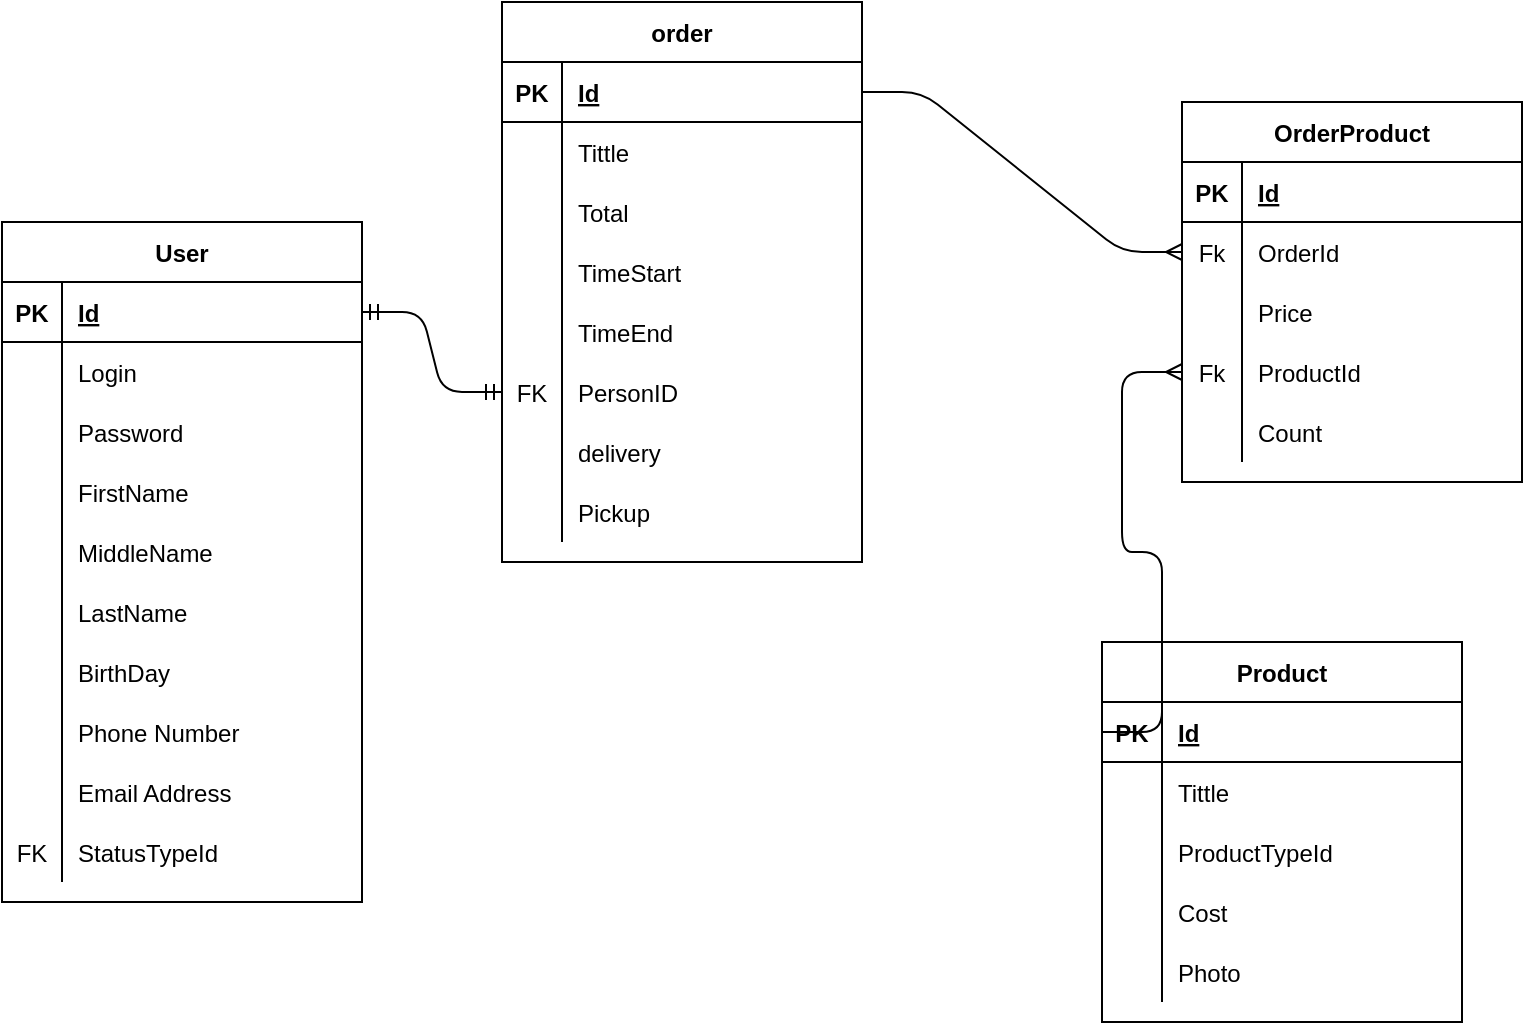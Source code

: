 <mxfile version="14.6.12" type="device"><diagram name="Page-1" id="c4acf3e9-155e-7222-9cf6-157b1a14988f"><mxGraphModel dx="1504" dy="1776" grid="1" gridSize="10" guides="1" tooltips="1" connect="1" arrows="1" fold="1" page="1" pageScale="1" pageWidth="850" pageHeight="1100" background="#ffffff" math="0" shadow="0"><root><mxCell id="0"/><mxCell id="1" parent="0"/><mxCell id="JwwQwf5gm9ooaEHjaJT9-137" value="order" style="shape=table;startSize=30;container=1;collapsible=1;childLayout=tableLayout;fixedRows=1;rowLines=0;fontStyle=1;align=center;resizeLast=1;" parent="1" vertex="1"><mxGeometry x="270" y="-110" width="180" height="280" as="geometry"/></mxCell><mxCell id="JwwQwf5gm9ooaEHjaJT9-138" value="" style="shape=partialRectangle;collapsible=0;dropTarget=0;pointerEvents=0;fillColor=none;top=0;left=0;bottom=1;right=0;points=[[0,0.5],[1,0.5]];portConstraint=eastwest;" parent="JwwQwf5gm9ooaEHjaJT9-137" vertex="1"><mxGeometry y="30" width="180" height="30" as="geometry"/></mxCell><mxCell id="JwwQwf5gm9ooaEHjaJT9-139" value="PK" style="shape=partialRectangle;connectable=0;fillColor=none;top=0;left=0;bottom=0;right=0;fontStyle=1;overflow=hidden;" parent="JwwQwf5gm9ooaEHjaJT9-138" vertex="1"><mxGeometry width="30" height="30" as="geometry"/></mxCell><mxCell id="JwwQwf5gm9ooaEHjaJT9-140" value="Id" style="shape=partialRectangle;connectable=0;fillColor=none;top=0;left=0;bottom=0;right=0;align=left;spacingLeft=6;fontStyle=5;overflow=hidden;" parent="JwwQwf5gm9ooaEHjaJT9-138" vertex="1"><mxGeometry x="30" width="150" height="30" as="geometry"/></mxCell><mxCell id="JwwQwf5gm9ooaEHjaJT9-141" value="" style="shape=partialRectangle;collapsible=0;dropTarget=0;pointerEvents=0;fillColor=none;top=0;left=0;bottom=0;right=0;points=[[0,0.5],[1,0.5]];portConstraint=eastwest;" parent="JwwQwf5gm9ooaEHjaJT9-137" vertex="1"><mxGeometry y="60" width="180" height="30" as="geometry"/></mxCell><mxCell id="JwwQwf5gm9ooaEHjaJT9-142" value="" style="shape=partialRectangle;connectable=0;fillColor=none;top=0;left=0;bottom=0;right=0;editable=1;overflow=hidden;" parent="JwwQwf5gm9ooaEHjaJT9-141" vertex="1"><mxGeometry width="30" height="30" as="geometry"/></mxCell><mxCell id="JwwQwf5gm9ooaEHjaJT9-143" value="Tittle" style="shape=partialRectangle;connectable=0;fillColor=none;top=0;left=0;bottom=0;right=0;align=left;spacingLeft=6;overflow=hidden;" parent="JwwQwf5gm9ooaEHjaJT9-141" vertex="1"><mxGeometry x="30" width="150" height="30" as="geometry"/></mxCell><mxCell id="JwwQwf5gm9ooaEHjaJT9-265" value="" style="shape=partialRectangle;collapsible=0;dropTarget=0;pointerEvents=0;fillColor=none;top=0;left=0;bottom=0;right=0;points=[[0,0.5],[1,0.5]];portConstraint=eastwest;" parent="JwwQwf5gm9ooaEHjaJT9-137" vertex="1"><mxGeometry y="90" width="180" height="30" as="geometry"/></mxCell><mxCell id="JwwQwf5gm9ooaEHjaJT9-266" value="" style="shape=partialRectangle;connectable=0;fillColor=none;top=0;left=0;bottom=0;right=0;editable=1;overflow=hidden;" parent="JwwQwf5gm9ooaEHjaJT9-265" vertex="1"><mxGeometry width="30" height="30" as="geometry"/></mxCell><mxCell id="JwwQwf5gm9ooaEHjaJT9-267" value="Total" style="shape=partialRectangle;connectable=0;fillColor=none;top=0;left=0;bottom=0;right=0;align=left;spacingLeft=6;overflow=hidden;" parent="JwwQwf5gm9ooaEHjaJT9-265" vertex="1"><mxGeometry x="30" width="150" height="30" as="geometry"/></mxCell><mxCell id="JwwQwf5gm9ooaEHjaJT9-274" value="" style="shape=partialRectangle;collapsible=0;dropTarget=0;pointerEvents=0;fillColor=none;top=0;left=0;bottom=0;right=0;points=[[0,0.5],[1,0.5]];portConstraint=eastwest;" parent="JwwQwf5gm9ooaEHjaJT9-137" vertex="1"><mxGeometry y="120" width="180" height="30" as="geometry"/></mxCell><mxCell id="JwwQwf5gm9ooaEHjaJT9-275" value="" style="shape=partialRectangle;connectable=0;fillColor=none;top=0;left=0;bottom=0;right=0;editable=1;overflow=hidden;" parent="JwwQwf5gm9ooaEHjaJT9-274" vertex="1"><mxGeometry width="30" height="30" as="geometry"/></mxCell><mxCell id="JwwQwf5gm9ooaEHjaJT9-276" value="TimeStart" style="shape=partialRectangle;connectable=0;fillColor=none;top=0;left=0;bottom=0;right=0;align=left;spacingLeft=6;overflow=hidden;" parent="JwwQwf5gm9ooaEHjaJT9-274" vertex="1"><mxGeometry x="30" width="150" height="30" as="geometry"/></mxCell><mxCell id="JwwQwf5gm9ooaEHjaJT9-277" value="" style="shape=partialRectangle;collapsible=0;dropTarget=0;pointerEvents=0;fillColor=none;top=0;left=0;bottom=0;right=0;points=[[0,0.5],[1,0.5]];portConstraint=eastwest;" parent="JwwQwf5gm9ooaEHjaJT9-137" vertex="1"><mxGeometry y="150" width="180" height="30" as="geometry"/></mxCell><mxCell id="JwwQwf5gm9ooaEHjaJT9-278" value="" style="shape=partialRectangle;connectable=0;fillColor=none;top=0;left=0;bottom=0;right=0;editable=1;overflow=hidden;" parent="JwwQwf5gm9ooaEHjaJT9-277" vertex="1"><mxGeometry width="30" height="30" as="geometry"/></mxCell><mxCell id="JwwQwf5gm9ooaEHjaJT9-279" value="TimeEnd" style="shape=partialRectangle;connectable=0;fillColor=none;top=0;left=0;bottom=0;right=0;align=left;spacingLeft=6;overflow=hidden;" parent="JwwQwf5gm9ooaEHjaJT9-277" vertex="1"><mxGeometry x="30" width="150" height="30" as="geometry"/></mxCell><mxCell id="JwwQwf5gm9ooaEHjaJT9-283" value="" style="shape=partialRectangle;collapsible=0;dropTarget=0;pointerEvents=0;fillColor=none;top=0;left=0;bottom=0;right=0;points=[[0,0.5],[1,0.5]];portConstraint=eastwest;" parent="JwwQwf5gm9ooaEHjaJT9-137" vertex="1"><mxGeometry y="180" width="180" height="30" as="geometry"/></mxCell><mxCell id="JwwQwf5gm9ooaEHjaJT9-284" value="FK" style="shape=partialRectangle;connectable=0;fillColor=none;top=0;left=0;bottom=0;right=0;editable=1;overflow=hidden;" parent="JwwQwf5gm9ooaEHjaJT9-283" vertex="1"><mxGeometry width="30" height="30" as="geometry"/></mxCell><mxCell id="JwwQwf5gm9ooaEHjaJT9-285" value="PersonID" style="shape=partialRectangle;connectable=0;fillColor=none;top=0;left=0;bottom=0;right=0;align=left;spacingLeft=6;overflow=hidden;" parent="JwwQwf5gm9ooaEHjaJT9-283" vertex="1"><mxGeometry x="30" width="150" height="30" as="geometry"/></mxCell><mxCell id="JwwQwf5gm9ooaEHjaJT9-433" value="" style="shape=partialRectangle;collapsible=0;dropTarget=0;pointerEvents=0;fillColor=none;top=0;left=0;bottom=0;right=0;points=[[0,0.5],[1,0.5]];portConstraint=eastwest;" parent="JwwQwf5gm9ooaEHjaJT9-137" vertex="1"><mxGeometry y="210" width="180" height="30" as="geometry"/></mxCell><mxCell id="JwwQwf5gm9ooaEHjaJT9-434" value="" style="shape=partialRectangle;connectable=0;fillColor=none;top=0;left=0;bottom=0;right=0;editable=1;overflow=hidden;" parent="JwwQwf5gm9ooaEHjaJT9-433" vertex="1"><mxGeometry width="30" height="30" as="geometry"/></mxCell><mxCell id="JwwQwf5gm9ooaEHjaJT9-435" value="delivery" style="shape=partialRectangle;connectable=0;fillColor=none;top=0;left=0;bottom=0;right=0;align=left;spacingLeft=6;overflow=hidden;" parent="JwwQwf5gm9ooaEHjaJT9-433" vertex="1"><mxGeometry x="30" width="150" height="30" as="geometry"/></mxCell><mxCell id="JwwQwf5gm9ooaEHjaJT9-436" value="" style="shape=partialRectangle;collapsible=0;dropTarget=0;pointerEvents=0;fillColor=none;top=0;left=0;bottom=0;right=0;points=[[0,0.5],[1,0.5]];portConstraint=eastwest;" parent="JwwQwf5gm9ooaEHjaJT9-137" vertex="1"><mxGeometry y="240" width="180" height="30" as="geometry"/></mxCell><mxCell id="JwwQwf5gm9ooaEHjaJT9-437" value="" style="shape=partialRectangle;connectable=0;fillColor=none;top=0;left=0;bottom=0;right=0;editable=1;overflow=hidden;" parent="JwwQwf5gm9ooaEHjaJT9-436" vertex="1"><mxGeometry width="30" height="30" as="geometry"/></mxCell><mxCell id="JwwQwf5gm9ooaEHjaJT9-438" value="Pickup" style="shape=partialRectangle;connectable=0;fillColor=none;top=0;left=0;bottom=0;right=0;align=left;spacingLeft=6;overflow=hidden;" parent="JwwQwf5gm9ooaEHjaJT9-436" vertex="1"><mxGeometry x="30" width="150" height="30" as="geometry"/></mxCell><mxCell id="JwwQwf5gm9ooaEHjaJT9-150" value="User" style="shape=table;startSize=30;container=1;collapsible=1;childLayout=tableLayout;fixedRows=1;rowLines=0;fontStyle=1;align=center;resizeLast=1;" parent="1" vertex="1"><mxGeometry x="20" width="180" height="340" as="geometry"/></mxCell><mxCell id="JwwQwf5gm9ooaEHjaJT9-151" value="" style="shape=partialRectangle;collapsible=0;dropTarget=0;pointerEvents=0;fillColor=none;top=0;left=0;bottom=1;right=0;points=[[0,0.5],[1,0.5]];portConstraint=eastwest;" parent="JwwQwf5gm9ooaEHjaJT9-150" vertex="1"><mxGeometry y="30" width="180" height="30" as="geometry"/></mxCell><mxCell id="JwwQwf5gm9ooaEHjaJT9-152" value="PK" style="shape=partialRectangle;connectable=0;fillColor=none;top=0;left=0;bottom=0;right=0;fontStyle=1;overflow=hidden;" parent="JwwQwf5gm9ooaEHjaJT9-151" vertex="1"><mxGeometry width="30" height="30" as="geometry"/></mxCell><mxCell id="JwwQwf5gm9ooaEHjaJT9-153" value="Id" style="shape=partialRectangle;connectable=0;fillColor=none;top=0;left=0;bottom=0;right=0;align=left;spacingLeft=6;fontStyle=5;overflow=hidden;" parent="JwwQwf5gm9ooaEHjaJT9-151" vertex="1"><mxGeometry x="30" width="150" height="30" as="geometry"/></mxCell><mxCell id="JwwQwf5gm9ooaEHjaJT9-154" value="" style="shape=partialRectangle;collapsible=0;dropTarget=0;pointerEvents=0;fillColor=none;top=0;left=0;bottom=0;right=0;points=[[0,0.5],[1,0.5]];portConstraint=eastwest;" parent="JwwQwf5gm9ooaEHjaJT9-150" vertex="1"><mxGeometry y="60" width="180" height="30" as="geometry"/></mxCell><mxCell id="JwwQwf5gm9ooaEHjaJT9-155" value="" style="shape=partialRectangle;connectable=0;fillColor=none;top=0;left=0;bottom=0;right=0;editable=1;overflow=hidden;" parent="JwwQwf5gm9ooaEHjaJT9-154" vertex="1"><mxGeometry width="30" height="30" as="geometry"/></mxCell><mxCell id="JwwQwf5gm9ooaEHjaJT9-156" value="Login" style="shape=partialRectangle;connectable=0;fillColor=none;top=0;left=0;bottom=0;right=0;align=left;spacingLeft=6;overflow=hidden;" parent="JwwQwf5gm9ooaEHjaJT9-154" vertex="1"><mxGeometry x="30" width="150" height="30" as="geometry"/></mxCell><mxCell id="JwwQwf5gm9ooaEHjaJT9-157" value="" style="shape=partialRectangle;collapsible=0;dropTarget=0;pointerEvents=0;fillColor=none;top=0;left=0;bottom=0;right=0;points=[[0,0.5],[1,0.5]];portConstraint=eastwest;" parent="JwwQwf5gm9ooaEHjaJT9-150" vertex="1"><mxGeometry y="90" width="180" height="30" as="geometry"/></mxCell><mxCell id="JwwQwf5gm9ooaEHjaJT9-158" value="" style="shape=partialRectangle;connectable=0;fillColor=none;top=0;left=0;bottom=0;right=0;editable=1;overflow=hidden;" parent="JwwQwf5gm9ooaEHjaJT9-157" vertex="1"><mxGeometry width="30" height="30" as="geometry"/></mxCell><mxCell id="JwwQwf5gm9ooaEHjaJT9-159" value="Password" style="shape=partialRectangle;connectable=0;fillColor=none;top=0;left=0;bottom=0;right=0;align=left;spacingLeft=6;overflow=hidden;" parent="JwwQwf5gm9ooaEHjaJT9-157" vertex="1"><mxGeometry x="30" width="150" height="30" as="geometry"/></mxCell><mxCell id="JwwQwf5gm9ooaEHjaJT9-160" value="" style="shape=partialRectangle;collapsible=0;dropTarget=0;pointerEvents=0;fillColor=none;top=0;left=0;bottom=0;right=0;points=[[0,0.5],[1,0.5]];portConstraint=eastwest;" parent="JwwQwf5gm9ooaEHjaJT9-150" vertex="1"><mxGeometry y="120" width="180" height="30" as="geometry"/></mxCell><mxCell id="JwwQwf5gm9ooaEHjaJT9-161" value="" style="shape=partialRectangle;connectable=0;fillColor=none;top=0;left=0;bottom=0;right=0;editable=1;overflow=hidden;" parent="JwwQwf5gm9ooaEHjaJT9-160" vertex="1"><mxGeometry width="30" height="30" as="geometry"/></mxCell><mxCell id="JwwQwf5gm9ooaEHjaJT9-162" value="FirstName" style="shape=partialRectangle;connectable=0;fillColor=none;top=0;left=0;bottom=0;right=0;align=left;spacingLeft=6;overflow=hidden;" parent="JwwQwf5gm9ooaEHjaJT9-160" vertex="1"><mxGeometry x="30" width="150" height="30" as="geometry"/></mxCell><mxCell id="JwwQwf5gm9ooaEHjaJT9-410" value="" style="shape=partialRectangle;collapsible=0;dropTarget=0;pointerEvents=0;fillColor=none;top=0;left=0;bottom=0;right=0;points=[[0,0.5],[1,0.5]];portConstraint=eastwest;" parent="JwwQwf5gm9ooaEHjaJT9-150" vertex="1"><mxGeometry y="150" width="180" height="30" as="geometry"/></mxCell><mxCell id="JwwQwf5gm9ooaEHjaJT9-411" value="" style="shape=partialRectangle;connectable=0;fillColor=none;top=0;left=0;bottom=0;right=0;editable=1;overflow=hidden;" parent="JwwQwf5gm9ooaEHjaJT9-410" vertex="1"><mxGeometry width="30" height="30" as="geometry"/></mxCell><mxCell id="JwwQwf5gm9ooaEHjaJT9-412" value="MiddleName" style="shape=partialRectangle;connectable=0;fillColor=none;top=0;left=0;bottom=0;right=0;align=left;spacingLeft=6;overflow=hidden;" parent="JwwQwf5gm9ooaEHjaJT9-410" vertex="1"><mxGeometry x="30" width="150" height="30" as="geometry"/></mxCell><mxCell id="JwwQwf5gm9ooaEHjaJT9-413" value="" style="shape=partialRectangle;collapsible=0;dropTarget=0;pointerEvents=0;fillColor=none;top=0;left=0;bottom=0;right=0;points=[[0,0.5],[1,0.5]];portConstraint=eastwest;" parent="JwwQwf5gm9ooaEHjaJT9-150" vertex="1"><mxGeometry y="180" width="180" height="30" as="geometry"/></mxCell><mxCell id="JwwQwf5gm9ooaEHjaJT9-414" value="" style="shape=partialRectangle;connectable=0;fillColor=none;top=0;left=0;bottom=0;right=0;editable=1;overflow=hidden;" parent="JwwQwf5gm9ooaEHjaJT9-413" vertex="1"><mxGeometry width="30" height="30" as="geometry"/></mxCell><mxCell id="JwwQwf5gm9ooaEHjaJT9-415" value="LastName" style="shape=partialRectangle;connectable=0;fillColor=none;top=0;left=0;bottom=0;right=0;align=left;spacingLeft=6;overflow=hidden;" parent="JwwQwf5gm9ooaEHjaJT9-413" vertex="1"><mxGeometry x="30" width="150" height="30" as="geometry"/></mxCell><mxCell id="JwwQwf5gm9ooaEHjaJT9-163" value="" style="shape=partialRectangle;collapsible=0;dropTarget=0;pointerEvents=0;fillColor=none;top=0;left=0;bottom=0;right=0;points=[[0,0.5],[1,0.5]];portConstraint=eastwest;" parent="JwwQwf5gm9ooaEHjaJT9-150" vertex="1"><mxGeometry y="210" width="180" height="30" as="geometry"/></mxCell><mxCell id="JwwQwf5gm9ooaEHjaJT9-164" value="" style="shape=partialRectangle;connectable=0;fillColor=none;top=0;left=0;bottom=0;right=0;editable=1;overflow=hidden;" parent="JwwQwf5gm9ooaEHjaJT9-163" vertex="1"><mxGeometry width="30" height="30" as="geometry"/></mxCell><mxCell id="JwwQwf5gm9ooaEHjaJT9-165" value="BirthDay" style="shape=partialRectangle;connectable=0;fillColor=none;top=0;left=0;bottom=0;right=0;align=left;spacingLeft=6;overflow=hidden;" parent="JwwQwf5gm9ooaEHjaJT9-163" vertex="1"><mxGeometry x="30" width="150" height="30" as="geometry"/></mxCell><mxCell id="JwwQwf5gm9ooaEHjaJT9-169" value="" style="shape=partialRectangle;collapsible=0;dropTarget=0;pointerEvents=0;fillColor=none;top=0;left=0;bottom=0;right=0;points=[[0,0.5],[1,0.5]];portConstraint=eastwest;" parent="JwwQwf5gm9ooaEHjaJT9-150" vertex="1"><mxGeometry y="240" width="180" height="30" as="geometry"/></mxCell><mxCell id="JwwQwf5gm9ooaEHjaJT9-170" value="" style="shape=partialRectangle;connectable=0;fillColor=none;top=0;left=0;bottom=0;right=0;editable=1;overflow=hidden;" parent="JwwQwf5gm9ooaEHjaJT9-169" vertex="1"><mxGeometry width="30" height="30" as="geometry"/></mxCell><mxCell id="JwwQwf5gm9ooaEHjaJT9-171" value="Phone Number" style="shape=partialRectangle;connectable=0;fillColor=none;top=0;left=0;bottom=0;right=0;align=left;spacingLeft=6;overflow=hidden;" parent="JwwQwf5gm9ooaEHjaJT9-169" vertex="1"><mxGeometry x="30" width="150" height="30" as="geometry"/></mxCell><mxCell id="JwwQwf5gm9ooaEHjaJT9-172" value="" style="shape=partialRectangle;collapsible=0;dropTarget=0;pointerEvents=0;fillColor=none;top=0;left=0;bottom=0;right=0;points=[[0,0.5],[1,0.5]];portConstraint=eastwest;" parent="JwwQwf5gm9ooaEHjaJT9-150" vertex="1"><mxGeometry y="270" width="180" height="30" as="geometry"/></mxCell><mxCell id="JwwQwf5gm9ooaEHjaJT9-173" value="" style="shape=partialRectangle;connectable=0;fillColor=none;top=0;left=0;bottom=0;right=0;editable=1;overflow=hidden;" parent="JwwQwf5gm9ooaEHjaJT9-172" vertex="1"><mxGeometry width="30" height="30" as="geometry"/></mxCell><mxCell id="JwwQwf5gm9ooaEHjaJT9-174" value="Email Address" style="shape=partialRectangle;connectable=0;fillColor=none;top=0;left=0;bottom=0;right=0;align=left;spacingLeft=6;overflow=hidden;" parent="JwwQwf5gm9ooaEHjaJT9-172" vertex="1"><mxGeometry x="30" width="150" height="30" as="geometry"/></mxCell><mxCell id="JwwQwf5gm9ooaEHjaJT9-247" value="" style="shape=partialRectangle;collapsible=0;dropTarget=0;pointerEvents=0;fillColor=none;top=0;left=0;bottom=0;right=0;points=[[0,0.5],[1,0.5]];portConstraint=eastwest;" parent="JwwQwf5gm9ooaEHjaJT9-150" vertex="1"><mxGeometry y="300" width="180" height="30" as="geometry"/></mxCell><mxCell id="JwwQwf5gm9ooaEHjaJT9-248" value="FK" style="shape=partialRectangle;connectable=0;fillColor=none;top=0;left=0;bottom=0;right=0;editable=1;overflow=hidden;" parent="JwwQwf5gm9ooaEHjaJT9-247" vertex="1"><mxGeometry width="30" height="30" as="geometry"/></mxCell><mxCell id="JwwQwf5gm9ooaEHjaJT9-249" value="StatusTypeId" style="shape=partialRectangle;connectable=0;fillColor=none;top=0;left=0;bottom=0;right=0;align=left;spacingLeft=6;overflow=hidden;" parent="JwwQwf5gm9ooaEHjaJT9-247" vertex="1"><mxGeometry x="30" width="150" height="30" as="geometry"/></mxCell><mxCell id="JwwQwf5gm9ooaEHjaJT9-286" value="" style="edgeStyle=entityRelationEdgeStyle;fontSize=12;html=1;endArrow=ERmandOne;startArrow=ERmandOne;exitX=1;exitY=0.5;exitDx=0;exitDy=0;entryX=0;entryY=0.5;entryDx=0;entryDy=0;" parent="1" source="JwwQwf5gm9ooaEHjaJT9-151" target="JwwQwf5gm9ooaEHjaJT9-283" edge="1"><mxGeometry width="100" height="100" relative="1" as="geometry"><mxPoint x="370" y="470" as="sourcePoint"/><mxPoint x="470" y="370" as="targetPoint"/></mxGeometry></mxCell><mxCell id="JwwQwf5gm9ooaEHjaJT9-439" value="OrderProduct" style="shape=table;startSize=30;container=1;collapsible=1;childLayout=tableLayout;fixedRows=1;rowLines=0;fontStyle=1;align=center;resizeLast=1;" parent="1" vertex="1"><mxGeometry x="610" y="-60" width="170" height="190" as="geometry"/></mxCell><mxCell id="JwwQwf5gm9ooaEHjaJT9-440" value="" style="shape=partialRectangle;collapsible=0;dropTarget=0;pointerEvents=0;fillColor=none;top=0;left=0;bottom=1;right=0;points=[[0,0.5],[1,0.5]];portConstraint=eastwest;" parent="JwwQwf5gm9ooaEHjaJT9-439" vertex="1"><mxGeometry y="30" width="170" height="30" as="geometry"/></mxCell><mxCell id="JwwQwf5gm9ooaEHjaJT9-441" value="PK" style="shape=partialRectangle;connectable=0;fillColor=none;top=0;left=0;bottom=0;right=0;fontStyle=1;overflow=hidden;" parent="JwwQwf5gm9ooaEHjaJT9-440" vertex="1"><mxGeometry width="30" height="30" as="geometry"/></mxCell><mxCell id="JwwQwf5gm9ooaEHjaJT9-442" value="Id" style="shape=partialRectangle;connectable=0;fillColor=none;top=0;left=0;bottom=0;right=0;align=left;spacingLeft=6;fontStyle=5;overflow=hidden;" parent="JwwQwf5gm9ooaEHjaJT9-440" vertex="1"><mxGeometry x="30" width="140" height="30" as="geometry"/></mxCell><mxCell id="JwwQwf5gm9ooaEHjaJT9-443" value="" style="shape=partialRectangle;collapsible=0;dropTarget=0;pointerEvents=0;fillColor=none;top=0;left=0;bottom=0;right=0;points=[[0,0.5],[1,0.5]];portConstraint=eastwest;" parent="JwwQwf5gm9ooaEHjaJT9-439" vertex="1"><mxGeometry y="60" width="170" height="30" as="geometry"/></mxCell><mxCell id="JwwQwf5gm9ooaEHjaJT9-444" value="Fk" style="shape=partialRectangle;connectable=0;fillColor=none;top=0;left=0;bottom=0;right=0;editable=1;overflow=hidden;" parent="JwwQwf5gm9ooaEHjaJT9-443" vertex="1"><mxGeometry width="30" height="30" as="geometry"/></mxCell><mxCell id="JwwQwf5gm9ooaEHjaJT9-445" value="OrderId" style="shape=partialRectangle;connectable=0;fillColor=none;top=0;left=0;bottom=0;right=0;align=left;spacingLeft=6;overflow=hidden;" parent="JwwQwf5gm9ooaEHjaJT9-443" vertex="1"><mxGeometry x="30" width="140" height="30" as="geometry"/></mxCell><mxCell id="QYdu1o675eduvJWxjCE5-3" value="" style="shape=partialRectangle;collapsible=0;dropTarget=0;pointerEvents=0;fillColor=none;top=0;left=0;bottom=0;right=0;points=[[0,0.5],[1,0.5]];portConstraint=eastwest;" vertex="1" parent="JwwQwf5gm9ooaEHjaJT9-439"><mxGeometry y="90" width="170" height="30" as="geometry"/></mxCell><mxCell id="QYdu1o675eduvJWxjCE5-4" value="" style="shape=partialRectangle;connectable=0;fillColor=none;top=0;left=0;bottom=0;right=0;editable=1;overflow=hidden;" vertex="1" parent="QYdu1o675eduvJWxjCE5-3"><mxGeometry width="30" height="30" as="geometry"/></mxCell><mxCell id="QYdu1o675eduvJWxjCE5-5" value="Price" style="shape=partialRectangle;connectable=0;fillColor=none;top=0;left=0;bottom=0;right=0;align=left;spacingLeft=6;overflow=hidden;" vertex="1" parent="QYdu1o675eduvJWxjCE5-3"><mxGeometry x="30" width="140" height="30" as="geometry"/></mxCell><mxCell id="JwwQwf5gm9ooaEHjaJT9-446" value="" style="shape=partialRectangle;collapsible=0;dropTarget=0;pointerEvents=0;fillColor=none;top=0;left=0;bottom=0;right=0;points=[[0,0.5],[1,0.5]];portConstraint=eastwest;" parent="JwwQwf5gm9ooaEHjaJT9-439" vertex="1"><mxGeometry y="120" width="170" height="30" as="geometry"/></mxCell><mxCell id="JwwQwf5gm9ooaEHjaJT9-447" value="Fk" style="shape=partialRectangle;connectable=0;fillColor=none;top=0;left=0;bottom=0;right=0;editable=1;overflow=hidden;" parent="JwwQwf5gm9ooaEHjaJT9-446" vertex="1"><mxGeometry width="30" height="30" as="geometry"/></mxCell><mxCell id="JwwQwf5gm9ooaEHjaJT9-448" value="ProductId" style="shape=partialRectangle;connectable=0;fillColor=none;top=0;left=0;bottom=0;right=0;align=left;spacingLeft=6;overflow=hidden;" parent="JwwQwf5gm9ooaEHjaJT9-446" vertex="1"><mxGeometry x="30" width="140" height="30" as="geometry"/></mxCell><mxCell id="QYdu1o675eduvJWxjCE5-7" value="" style="shape=partialRectangle;collapsible=0;dropTarget=0;pointerEvents=0;fillColor=none;top=0;left=0;bottom=0;right=0;points=[[0,0.5],[1,0.5]];portConstraint=eastwest;" vertex="1" parent="JwwQwf5gm9ooaEHjaJT9-439"><mxGeometry y="150" width="170" height="30" as="geometry"/></mxCell><mxCell id="QYdu1o675eduvJWxjCE5-8" value="" style="shape=partialRectangle;connectable=0;fillColor=none;top=0;left=0;bottom=0;right=0;editable=1;overflow=hidden;" vertex="1" parent="QYdu1o675eduvJWxjCE5-7"><mxGeometry width="30" height="30" as="geometry"/></mxCell><mxCell id="QYdu1o675eduvJWxjCE5-9" value="Count" style="shape=partialRectangle;connectable=0;fillColor=none;top=0;left=0;bottom=0;right=0;align=left;spacingLeft=6;overflow=hidden;" vertex="1" parent="QYdu1o675eduvJWxjCE5-7"><mxGeometry x="30" width="140" height="30" as="geometry"/></mxCell><mxCell id="QYdu1o675eduvJWxjCE5-2" value="" style="edgeStyle=entityRelationEdgeStyle;fontSize=12;html=1;endArrow=ERmany;entryX=0;entryY=0.5;entryDx=0;entryDy=0;exitX=1;exitY=0.5;exitDx=0;exitDy=0;" edge="1" parent="1" source="JwwQwf5gm9ooaEHjaJT9-138" target="JwwQwf5gm9ooaEHjaJT9-443"><mxGeometry width="100" height="100" relative="1" as="geometry"><mxPoint x="350" y="250" as="sourcePoint"/><mxPoint x="450" y="150" as="targetPoint"/></mxGeometry></mxCell><mxCell id="QYdu1o675eduvJWxjCE5-26" value="Product" style="shape=table;startSize=30;container=1;collapsible=1;childLayout=tableLayout;fixedRows=1;rowLines=0;fontStyle=1;align=center;resizeLast=1;" vertex="1" parent="1"><mxGeometry x="570" y="210" width="180" height="190" as="geometry"/></mxCell><mxCell id="QYdu1o675eduvJWxjCE5-27" value="" style="shape=partialRectangle;collapsible=0;dropTarget=0;pointerEvents=0;fillColor=none;top=0;left=0;bottom=1;right=0;points=[[0,0.5],[1,0.5]];portConstraint=eastwest;" vertex="1" parent="QYdu1o675eduvJWxjCE5-26"><mxGeometry y="30" width="180" height="30" as="geometry"/></mxCell><mxCell id="QYdu1o675eduvJWxjCE5-28" value="PK" style="shape=partialRectangle;connectable=0;fillColor=none;top=0;left=0;bottom=0;right=0;fontStyle=1;overflow=hidden;" vertex="1" parent="QYdu1o675eduvJWxjCE5-27"><mxGeometry width="30" height="30" as="geometry"/></mxCell><mxCell id="QYdu1o675eduvJWxjCE5-29" value="Id" style="shape=partialRectangle;connectable=0;fillColor=none;top=0;left=0;bottom=0;right=0;align=left;spacingLeft=6;fontStyle=5;overflow=hidden;" vertex="1" parent="QYdu1o675eduvJWxjCE5-27"><mxGeometry x="30" width="150" height="30" as="geometry"/></mxCell><mxCell id="QYdu1o675eduvJWxjCE5-30" value="" style="shape=partialRectangle;collapsible=0;dropTarget=0;pointerEvents=0;fillColor=none;top=0;left=0;bottom=0;right=0;points=[[0,0.5],[1,0.5]];portConstraint=eastwest;" vertex="1" parent="QYdu1o675eduvJWxjCE5-26"><mxGeometry y="60" width="180" height="30" as="geometry"/></mxCell><mxCell id="QYdu1o675eduvJWxjCE5-31" value="" style="shape=partialRectangle;connectable=0;fillColor=none;top=0;left=0;bottom=0;right=0;editable=1;overflow=hidden;" vertex="1" parent="QYdu1o675eduvJWxjCE5-30"><mxGeometry width="30" height="30" as="geometry"/></mxCell><mxCell id="QYdu1o675eduvJWxjCE5-32" value="Tittle" style="shape=partialRectangle;connectable=0;fillColor=none;top=0;left=0;bottom=0;right=0;align=left;spacingLeft=6;overflow=hidden;" vertex="1" parent="QYdu1o675eduvJWxjCE5-30"><mxGeometry x="30" width="150" height="30" as="geometry"/></mxCell><mxCell id="QYdu1o675eduvJWxjCE5-33" value="" style="shape=partialRectangle;collapsible=0;dropTarget=0;pointerEvents=0;fillColor=none;top=0;left=0;bottom=0;right=0;points=[[0,0.5],[1,0.5]];portConstraint=eastwest;" vertex="1" parent="QYdu1o675eduvJWxjCE5-26"><mxGeometry y="90" width="180" height="30" as="geometry"/></mxCell><mxCell id="QYdu1o675eduvJWxjCE5-34" value="" style="shape=partialRectangle;connectable=0;fillColor=none;top=0;left=0;bottom=0;right=0;editable=1;overflow=hidden;" vertex="1" parent="QYdu1o675eduvJWxjCE5-33"><mxGeometry width="30" height="30" as="geometry"/></mxCell><mxCell id="QYdu1o675eduvJWxjCE5-35" value="ProductTypeId" style="shape=partialRectangle;connectable=0;fillColor=none;top=0;left=0;bottom=0;right=0;align=left;spacingLeft=6;overflow=hidden;" vertex="1" parent="QYdu1o675eduvJWxjCE5-33"><mxGeometry x="30" width="150" height="30" as="geometry"/></mxCell><mxCell id="QYdu1o675eduvJWxjCE5-36" value="" style="shape=partialRectangle;collapsible=0;dropTarget=0;pointerEvents=0;fillColor=none;top=0;left=0;bottom=0;right=0;points=[[0,0.5],[1,0.5]];portConstraint=eastwest;" vertex="1" parent="QYdu1o675eduvJWxjCE5-26"><mxGeometry y="120" width="180" height="30" as="geometry"/></mxCell><mxCell id="QYdu1o675eduvJWxjCE5-37" value="" style="shape=partialRectangle;connectable=0;fillColor=none;top=0;left=0;bottom=0;right=0;editable=1;overflow=hidden;" vertex="1" parent="QYdu1o675eduvJWxjCE5-36"><mxGeometry width="30" height="30" as="geometry"/></mxCell><mxCell id="QYdu1o675eduvJWxjCE5-38" value="Cost" style="shape=partialRectangle;connectable=0;fillColor=none;top=0;left=0;bottom=0;right=0;align=left;spacingLeft=6;overflow=hidden;" vertex="1" parent="QYdu1o675eduvJWxjCE5-36"><mxGeometry x="30" width="150" height="30" as="geometry"/></mxCell><mxCell id="QYdu1o675eduvJWxjCE5-39" value="" style="shape=partialRectangle;collapsible=0;dropTarget=0;pointerEvents=0;fillColor=none;top=0;left=0;bottom=0;right=0;points=[[0,0.5],[1,0.5]];portConstraint=eastwest;" vertex="1" parent="QYdu1o675eduvJWxjCE5-26"><mxGeometry y="150" width="180" height="30" as="geometry"/></mxCell><mxCell id="QYdu1o675eduvJWxjCE5-40" value="" style="shape=partialRectangle;connectable=0;fillColor=none;top=0;left=0;bottom=0;right=0;editable=1;overflow=hidden;" vertex="1" parent="QYdu1o675eduvJWxjCE5-39"><mxGeometry width="30" height="30" as="geometry"/></mxCell><mxCell id="QYdu1o675eduvJWxjCE5-41" value="Photo" style="shape=partialRectangle;connectable=0;fillColor=none;top=0;left=0;bottom=0;right=0;align=left;spacingLeft=6;overflow=hidden;" vertex="1" parent="QYdu1o675eduvJWxjCE5-39"><mxGeometry x="30" width="150" height="30" as="geometry"/></mxCell><mxCell id="QYdu1o675eduvJWxjCE5-42" value="" style="edgeStyle=entityRelationEdgeStyle;fontSize=12;html=1;endArrow=ERmany;entryX=0;entryY=0.5;entryDx=0;entryDy=0;exitX=0;exitY=0.5;exitDx=0;exitDy=0;" edge="1" parent="1" source="QYdu1o675eduvJWxjCE5-27" target="JwwQwf5gm9ooaEHjaJT9-446"><mxGeometry width="100" height="100" relative="1" as="geometry"><mxPoint x="350" y="250" as="sourcePoint"/><mxPoint x="450" y="150" as="targetPoint"/></mxGeometry></mxCell></root></mxGraphModel></diagram></mxfile>